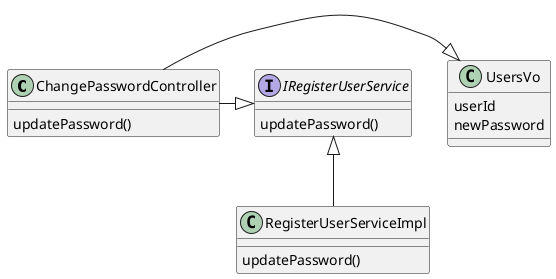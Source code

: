 @startuml

class ChangePasswordController {
    updatePassword()
}
interface IRegisterUserService {
    updatePassword()
}
class RegisterUserServiceImpl {
    updatePassword()
}
class UsersVo {
   userId
   newPassword
}

ChangePasswordController -|> UsersVo
ChangePasswordController -|> IRegisterUserService
IRegisterUserService <|-- RegisterUserServiceImpl

@enduml